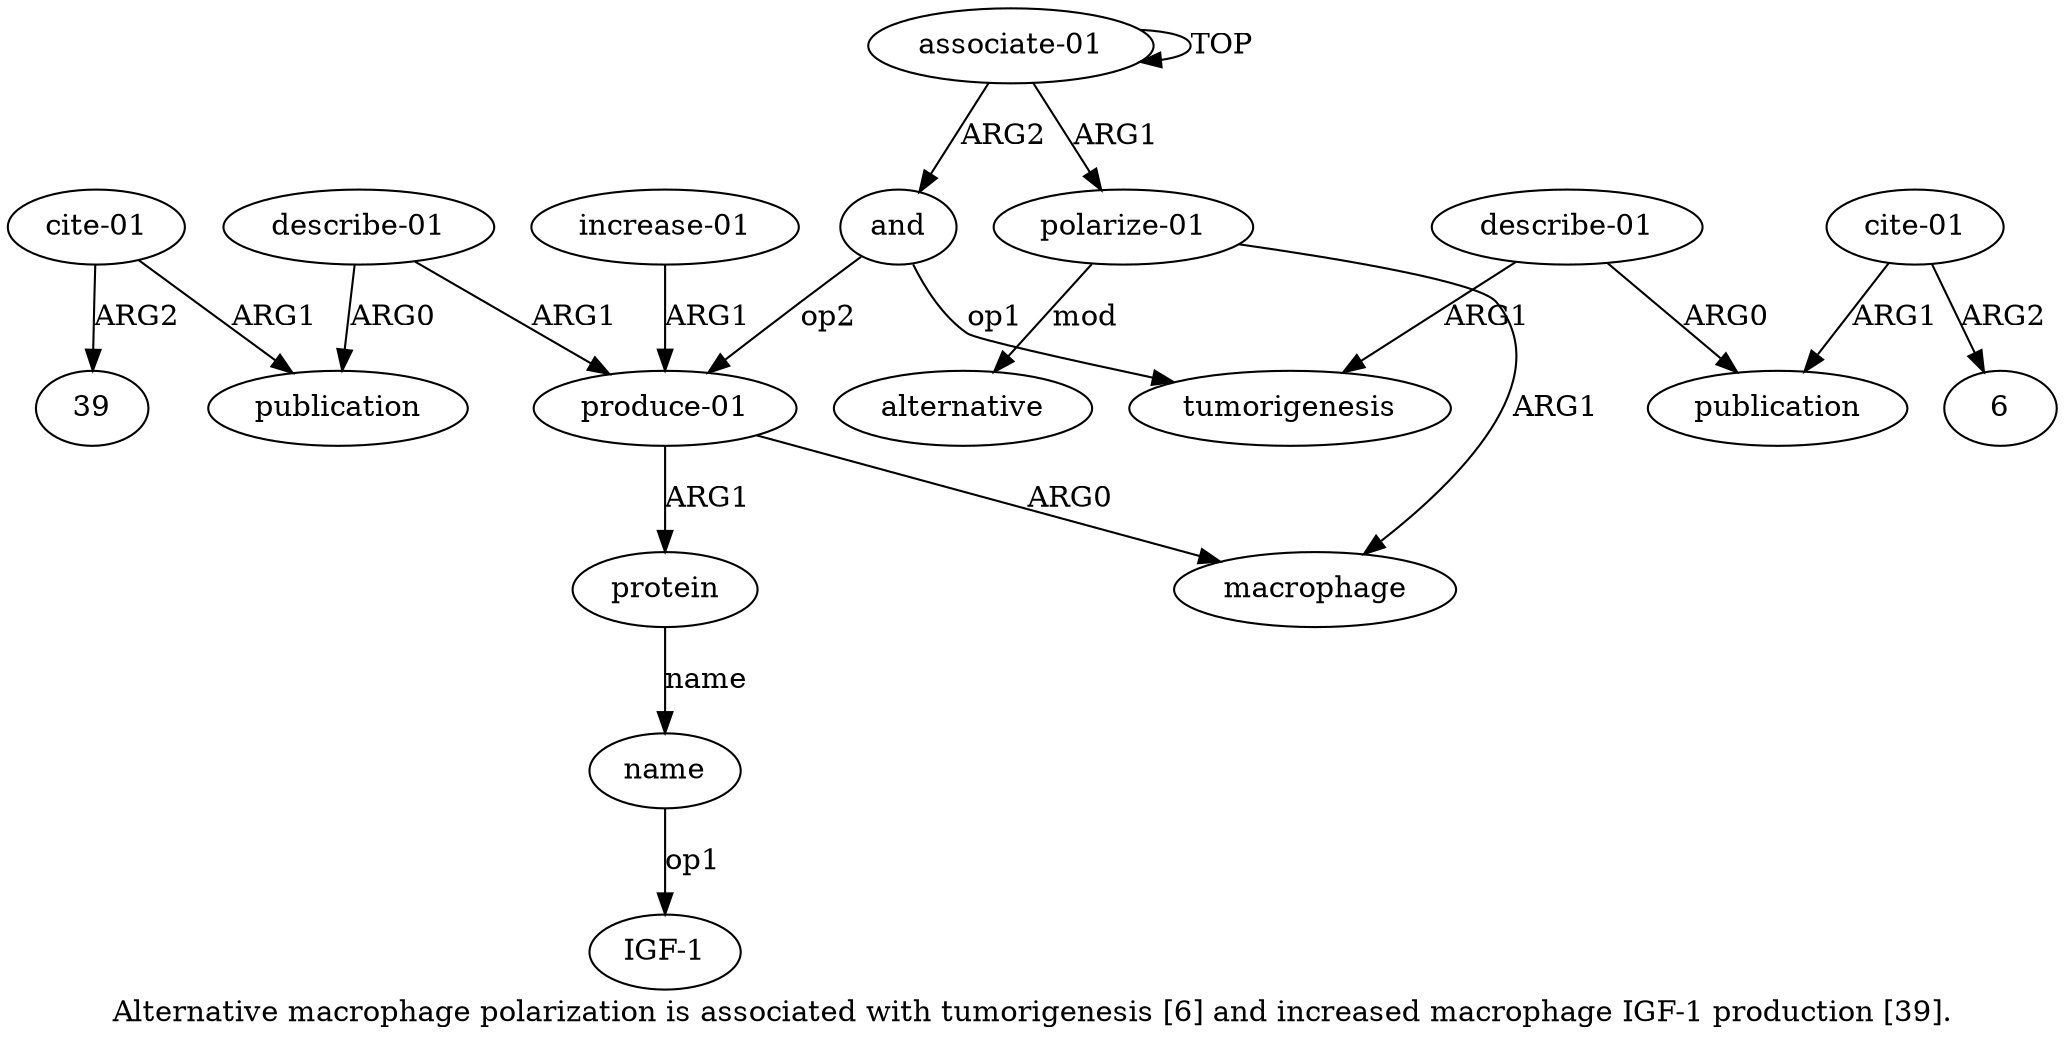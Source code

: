 digraph  {
	graph [label="Alternative macrophage polarization is associated with tumorigenesis [6] and increased macrophage IGF-1 production [39]."];
	node [label="\N"];
	a15	 [color=black,
		gold_ind=15,
		gold_label="cite-01",
		label="cite-01",
		test_ind=15,
		test_label="cite-01"];
	a14	 [color=black,
		gold_ind=14,
		gold_label=publication,
		label=publication,
		test_ind=14,
		test_label=publication];
	a15 -> a14 [key=0,
	color=black,
	gold_label=ARG1,
	label=ARG1,
	test_label=ARG1];
"a15 39" [color=black,
	gold_ind=-1,
	gold_label=39,
	label=39,
	test_ind=-1,
	test_label=39];
a15 -> "a15 39" [key=0,
color=black,
gold_label=ARG2,
label=ARG2,
test_label=ARG2];
a11 [color=black,
gold_ind=11,
gold_label=name,
label=name,
test_ind=11,
test_label=name];
"a11 IGF-1" [color=black,
gold_ind=-1,
gold_label="IGF-1",
label="IGF-1",
test_ind=-1,
test_label="IGF-1"];
a11 -> "a11 IGF-1" [key=0,
color=black,
gold_label=op1,
label=op1,
test_label=op1];
a10 [color=black,
gold_ind=10,
gold_label=protein,
label=protein,
test_ind=10,
test_label=protein];
a10 -> a11 [key=0,
color=black,
gold_label=name,
label=name,
test_label=name];
a13 [color=black,
gold_ind=13,
gold_label="describe-01",
label="describe-01",
test_ind=13,
test_label="describe-01"];
a13 -> a14 [key=0,
color=black,
gold_label=ARG0,
label=ARG0,
test_label=ARG0];
a9 [color=black,
gold_ind=9,
gold_label="produce-01",
label="produce-01",
test_ind=9,
test_label="produce-01"];
a13 -> a9 [key=0,
color=black,
gold_label=ARG1,
label=ARG1,
test_label=ARG1];
a12 [color=black,
gold_ind=12,
gold_label="increase-01",
label="increase-01",
test_ind=12,
test_label="increase-01"];
a12 -> a9 [key=0,
color=black,
gold_label=ARG1,
label=ARG1,
test_label=ARG1];
"a8 6" [color=black,
gold_ind=-1,
gold_label=6,
label=6,
test_ind=-1,
test_label=6];
a1 [color=black,
gold_ind=1,
gold_label="polarize-01",
label="polarize-01",
test_ind=1,
test_label="polarize-01"];
a3 [color=black,
gold_ind=3,
gold_label=alternative,
label=alternative,
test_ind=3,
test_label=alternative];
a1 -> a3 [key=0,
color=black,
gold_label=mod,
label=mod,
test_label=mod];
a2 [color=black,
gold_ind=2,
gold_label=macrophage,
label=macrophage,
test_ind=2,
test_label=macrophage];
a1 -> a2 [key=0,
color=black,
gold_label=ARG1,
label=ARG1,
test_label=ARG1];
a0 [color=black,
gold_ind=0,
gold_label="associate-01",
label="associate-01",
test_ind=0,
test_label="associate-01"];
a0 -> a1 [key=0,
color=black,
gold_label=ARG1,
label=ARG1,
test_label=ARG1];
a0 -> a0 [key=0,
color=black,
gold_label=TOP,
label=TOP,
test_label=TOP];
a4 [color=black,
gold_ind=4,
gold_label=and,
label=and,
test_ind=4,
test_label=and];
a0 -> a4 [key=0,
color=black,
gold_label=ARG2,
label=ARG2,
test_label=ARG2];
a5 [color=black,
gold_ind=5,
gold_label=tumorigenesis,
label=tumorigenesis,
test_ind=5,
test_label=tumorigenesis];
a4 -> a5 [key=0,
color=black,
gold_label=op1,
label=op1,
test_label=op1];
a4 -> a9 [key=0,
color=black,
gold_label=op2,
label=op2,
test_label=op2];
a7 [color=black,
gold_ind=7,
gold_label=publication,
label=publication,
test_ind=7,
test_label=publication];
a6 [color=black,
gold_ind=6,
gold_label="describe-01",
label="describe-01",
test_ind=6,
test_label="describe-01"];
a6 -> a5 [key=0,
color=black,
gold_label=ARG1,
label=ARG1,
test_label=ARG1];
a6 -> a7 [key=0,
color=black,
gold_label=ARG0,
label=ARG0,
test_label=ARG0];
a9 -> a10 [key=0,
color=black,
gold_label=ARG1,
label=ARG1,
test_label=ARG1];
a9 -> a2 [key=0,
color=black,
gold_label=ARG0,
label=ARG0,
test_label=ARG0];
a8 [color=black,
gold_ind=8,
gold_label="cite-01",
label="cite-01",
test_ind=8,
test_label="cite-01"];
a8 -> "a8 6" [key=0,
color=black,
gold_label=ARG2,
label=ARG2,
test_label=ARG2];
a8 -> a7 [key=0,
color=black,
gold_label=ARG1,
label=ARG1,
test_label=ARG1];
}
